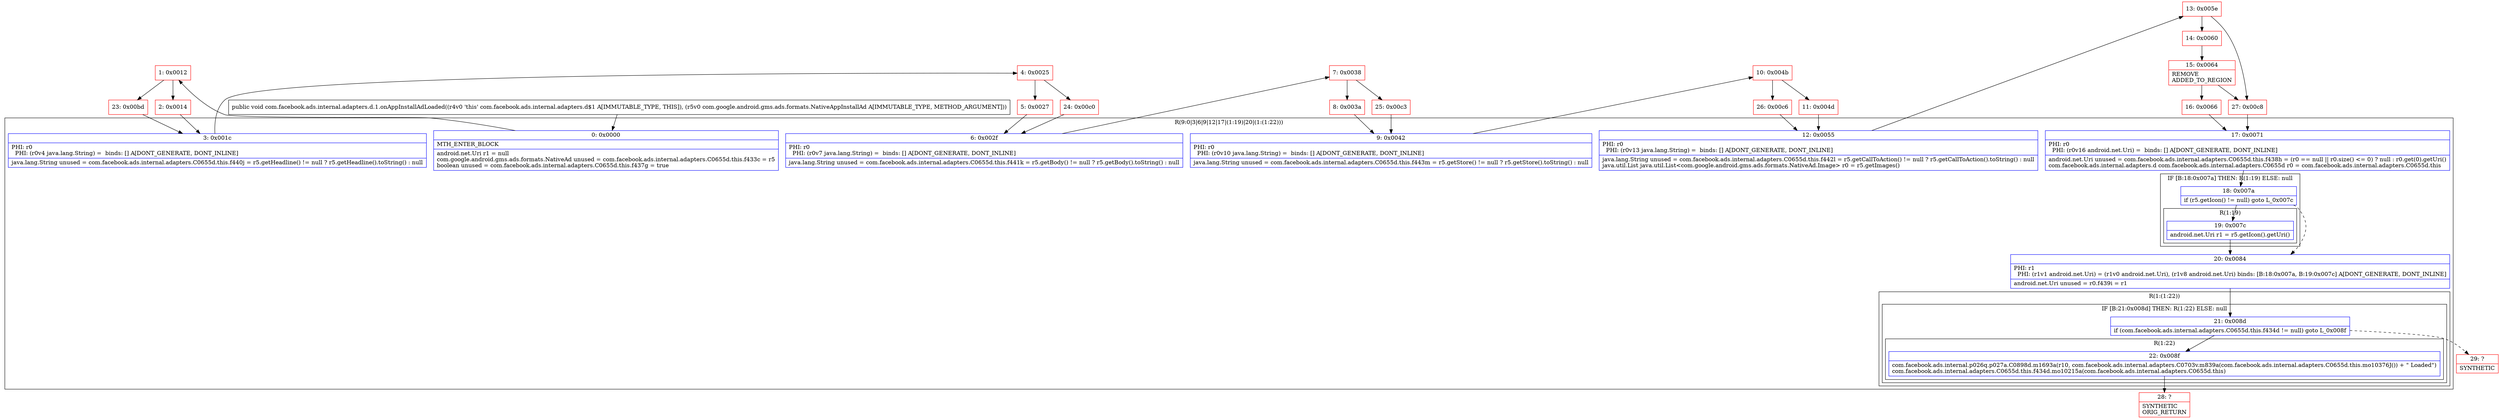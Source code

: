 digraph "CFG forcom.facebook.ads.internal.adapters.d.1.onAppInstallAdLoaded(Lcom\/google\/android\/gms\/ads\/formats\/NativeAppInstallAd;)V" {
subgraph cluster_Region_815123679 {
label = "R(9:0|3|6|9|12|17|(1:19)|20|(1:(1:22)))";
node [shape=record,color=blue];
Node_0 [shape=record,label="{0\:\ 0x0000|MTH_ENTER_BLOCK\l|android.net.Uri r1 = null\lcom.google.android.gms.ads.formats.NativeAd unused = com.facebook.ads.internal.adapters.C0655d.this.f433c = r5\lboolean unused = com.facebook.ads.internal.adapters.C0655d.this.f437g = true\l}"];
Node_3 [shape=record,label="{3\:\ 0x001c|PHI: r0 \l  PHI: (r0v4 java.lang.String) =  binds: [] A[DONT_GENERATE, DONT_INLINE]\l|java.lang.String unused = com.facebook.ads.internal.adapters.C0655d.this.f440j = r5.getHeadline() != null ? r5.getHeadline().toString() : null\l}"];
Node_6 [shape=record,label="{6\:\ 0x002f|PHI: r0 \l  PHI: (r0v7 java.lang.String) =  binds: [] A[DONT_GENERATE, DONT_INLINE]\l|java.lang.String unused = com.facebook.ads.internal.adapters.C0655d.this.f441k = r5.getBody() != null ? r5.getBody().toString() : null\l}"];
Node_9 [shape=record,label="{9\:\ 0x0042|PHI: r0 \l  PHI: (r0v10 java.lang.String) =  binds: [] A[DONT_GENERATE, DONT_INLINE]\l|java.lang.String unused = com.facebook.ads.internal.adapters.C0655d.this.f443m = r5.getStore() != null ? r5.getStore().toString() : null\l}"];
Node_12 [shape=record,label="{12\:\ 0x0055|PHI: r0 \l  PHI: (r0v13 java.lang.String) =  binds: [] A[DONT_GENERATE, DONT_INLINE]\l|java.lang.String unused = com.facebook.ads.internal.adapters.C0655d.this.f442l = r5.getCallToAction() != null ? r5.getCallToAction().toString() : null\ljava.util.List java.util.List\<com.google.android.gms.ads.formats.NativeAd.Image\> r0 = r5.getImages()\l}"];
Node_17 [shape=record,label="{17\:\ 0x0071|PHI: r0 \l  PHI: (r0v16 android.net.Uri) =  binds: [] A[DONT_GENERATE, DONT_INLINE]\l|android.net.Uri unused = com.facebook.ads.internal.adapters.C0655d.this.f438h = (r0 == null \|\| r0.size() \<= 0) ? null : r0.get(0).getUri()\lcom.facebook.ads.internal.adapters.d com.facebook.ads.internal.adapters.C0655d r0 = com.facebook.ads.internal.adapters.C0655d.this\l}"];
subgraph cluster_IfRegion_372413127 {
label = "IF [B:18:0x007a] THEN: R(1:19) ELSE: null";
node [shape=record,color=blue];
Node_18 [shape=record,label="{18\:\ 0x007a|if (r5.getIcon() != null) goto L_0x007c\l}"];
subgraph cluster_Region_2042767120 {
label = "R(1:19)";
node [shape=record,color=blue];
Node_19 [shape=record,label="{19\:\ 0x007c|android.net.Uri r1 = r5.getIcon().getUri()\l}"];
}
}
Node_20 [shape=record,label="{20\:\ 0x0084|PHI: r1 \l  PHI: (r1v1 android.net.Uri) = (r1v0 android.net.Uri), (r1v8 android.net.Uri) binds: [B:18:0x007a, B:19:0x007c] A[DONT_GENERATE, DONT_INLINE]\l|android.net.Uri unused = r0.f439i = r1\l}"];
subgraph cluster_Region_1988346138 {
label = "R(1:(1:22))";
node [shape=record,color=blue];
subgraph cluster_IfRegion_1893006145 {
label = "IF [B:21:0x008d] THEN: R(1:22) ELSE: null";
node [shape=record,color=blue];
Node_21 [shape=record,label="{21\:\ 0x008d|if (com.facebook.ads.internal.adapters.C0655d.this.f434d != null) goto L_0x008f\l}"];
subgraph cluster_Region_763447523 {
label = "R(1:22)";
node [shape=record,color=blue];
Node_22 [shape=record,label="{22\:\ 0x008f|com.facebook.ads.internal.p026q.p027a.C0898d.m1693a(r10, com.facebook.ads.internal.adapters.C0703v.m839a(com.facebook.ads.internal.adapters.C0655d.this.mo10376J()) + \" Loaded\")\lcom.facebook.ads.internal.adapters.C0655d.this.f434d.mo10215a(com.facebook.ads.internal.adapters.C0655d.this)\l}"];
}
}
}
}
Node_1 [shape=record,color=red,label="{1\:\ 0x0012}"];
Node_2 [shape=record,color=red,label="{2\:\ 0x0014}"];
Node_4 [shape=record,color=red,label="{4\:\ 0x0025}"];
Node_5 [shape=record,color=red,label="{5\:\ 0x0027}"];
Node_7 [shape=record,color=red,label="{7\:\ 0x0038}"];
Node_8 [shape=record,color=red,label="{8\:\ 0x003a}"];
Node_10 [shape=record,color=red,label="{10\:\ 0x004b}"];
Node_11 [shape=record,color=red,label="{11\:\ 0x004d}"];
Node_13 [shape=record,color=red,label="{13\:\ 0x005e}"];
Node_14 [shape=record,color=red,label="{14\:\ 0x0060}"];
Node_15 [shape=record,color=red,label="{15\:\ 0x0064|REMOVE\lADDED_TO_REGION\l}"];
Node_16 [shape=record,color=red,label="{16\:\ 0x0066}"];
Node_23 [shape=record,color=red,label="{23\:\ 0x00bd}"];
Node_24 [shape=record,color=red,label="{24\:\ 0x00c0}"];
Node_25 [shape=record,color=red,label="{25\:\ 0x00c3}"];
Node_26 [shape=record,color=red,label="{26\:\ 0x00c6}"];
Node_27 [shape=record,color=red,label="{27\:\ 0x00c8}"];
Node_28 [shape=record,color=red,label="{28\:\ ?|SYNTHETIC\lORIG_RETURN\l}"];
Node_29 [shape=record,color=red,label="{29\:\ ?|SYNTHETIC\l}"];
MethodNode[shape=record,label="{public void com.facebook.ads.internal.adapters.d.1.onAppInstallAdLoaded((r4v0 'this' com.facebook.ads.internal.adapters.d$1 A[IMMUTABLE_TYPE, THIS]), (r5v0 com.google.android.gms.ads.formats.NativeAppInstallAd A[IMMUTABLE_TYPE, METHOD_ARGUMENT])) }"];
MethodNode -> Node_0;
Node_0 -> Node_1;
Node_3 -> Node_4;
Node_6 -> Node_7;
Node_9 -> Node_10;
Node_12 -> Node_13;
Node_17 -> Node_18;
Node_18 -> Node_19;
Node_18 -> Node_20[style=dashed];
Node_19 -> Node_20;
Node_20 -> Node_21;
Node_21 -> Node_22;
Node_21 -> Node_29[style=dashed];
Node_22 -> Node_28;
Node_1 -> Node_2;
Node_1 -> Node_23;
Node_2 -> Node_3;
Node_4 -> Node_5;
Node_4 -> Node_24;
Node_5 -> Node_6;
Node_7 -> Node_8;
Node_7 -> Node_25;
Node_8 -> Node_9;
Node_10 -> Node_11;
Node_10 -> Node_26;
Node_11 -> Node_12;
Node_13 -> Node_14;
Node_13 -> Node_27;
Node_14 -> Node_15;
Node_15 -> Node_16;
Node_15 -> Node_27;
Node_16 -> Node_17;
Node_23 -> Node_3;
Node_24 -> Node_6;
Node_25 -> Node_9;
Node_26 -> Node_12;
Node_27 -> Node_17;
}

